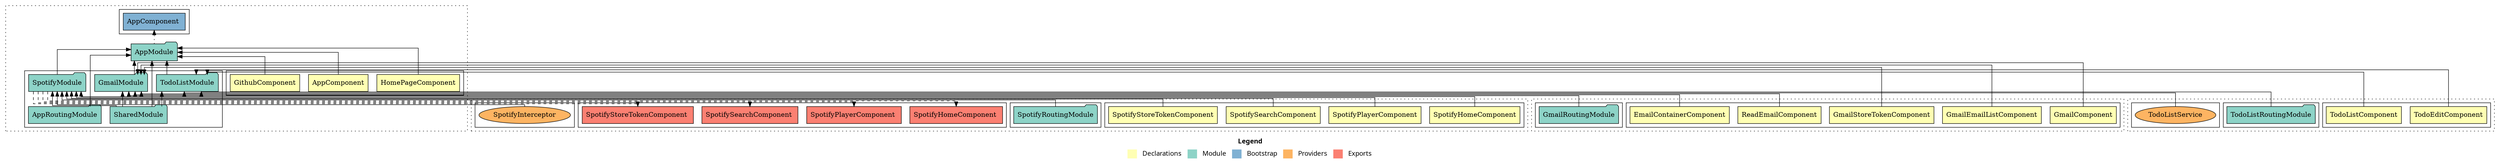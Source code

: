 digraph dependencies { node [shape="rect", style="filled", colorscheme=set312]; ranksep=0.4; compound=false; remincross=true; splines=true; splines=ortho; rankdir=LR; rankdir=TB; rankdir=BT; label=<<table BORDER="0"> <tr> <td colspan="5" align="center"><b>Legend</b></td> </tr> <tr> <td> <table BORDER="0"> <tr> <td bgcolor="#ffffb3" width="20"></td> <td>  Declarations</td> </tr> </table> </td> <td> <table BORDER="0"> <tr> <td bgcolor="#8dd3c7" width="20"></td> <td>  Module</td> </tr> </table> </td> <td> <table BORDER="0"> <tr> <td bgcolor="#80b1d3" width="20"></td> <td>  Bootstrap</td> </tr> </table> </td> <td> <table BORDER="0"> <tr> <td bgcolor="#fdb462" width="20"></td> <td>  Providers</td> </tr> </table> </td> <td> <table BORDER="0"> <tr> <td bgcolor="#fb8072" width="20"></td> <td>  Exports</td> </tr> </table> </td> </tr></table>>; ratio=compress; fontname="sans-serif";  subgraph "cluster_AppModule" { label=""; style="dotted";node [shape="folder", fillcolor=1]; subgraph cluster_AppModule_declarations { style="solid";node [style="filled", shape="rect"]; node [fillcolor=2]; "AppComponent"; node [fillcolor=2]; "GithubComponent"; node [fillcolor=2]; "HomePageComponent"; }  "AppComponent" -> "AppModule" [style="solid", lhead="cluster_AppModule" ltail="cluster_AppModule_declarations"]; subgraph "cluster_AppModule_AppComponent_providers" { style="solid";  }  "GithubComponent" -> "AppModule" [style="solid", lhead="cluster_AppModule" ltail="cluster_AppModule_declarations"]; subgraph "cluster_AppModule_GithubComponent_providers" { style="solid";  }  "HomePageComponent" -> "AppModule" [style="solid", lhead="cluster_AppModule" ltail="cluster_AppModule_declarations"]; subgraph "cluster_AppModule_HomePageComponent_providers" { style="solid";  }    subgraph cluster_AppModule_imports { style="solid"; node [style="filled", fillcolor=1, shape="rect"];    "AppRoutingModule" [label="AppRoutingModule", shape="folder"];    "GmailModule" [label="GmailModule", shape="folder"];    "SharedModule" [label="SharedModule", shape="folder"];    "SpotifyModule" [label="SpotifyModule", shape="folder"];    "TodoListModule" [label="TodoListModule", shape="folder"];   }    "AppRoutingModule" -> "AppModule" [lhead="cluster_AppModule", ltail="cluster_AppModule_imports"];    "GmailModule" -> "AppModule" [lhead="cluster_AppModule", ltail="cluster_AppModule_imports"];    "SharedModule" -> "AppModule" [lhead="cluster_AppModule", ltail="cluster_AppModule_imports"];    "SpotifyModule" -> "AppModule" [lhead="cluster_AppModule", ltail="cluster_AppModule_imports"];    "TodoListModule" -> "AppModule" [lhead="cluster_AppModule", ltail="cluster_AppModule_imports"];     subgraph cluster_AppModule_exports { style="solid";node [style="filled", fillcolor=4, shape="rect"];}    subgraph cluster_AppModule_bootstrap { style="solid"; node [style="filled", fillcolor=5, shape="rect"];  "AppComponent " [label="AppComponent ", shape="rect"]  }  "AppModule" -> "AppComponent " [style="dotted", lhead="cluster_AppModule_bootstrap" ltail="cluster_AppModule"];    subgraph cluster_AppModule_providers { style="solid"; node [style="filled", fillcolor=6, shape="rect"];   }     }  subgraph "cluster_AppRoutingModule" { label=""; style="dotted";node [shape="folder", fillcolor=1]; subgraph cluster_AppRoutingModule_declarations { style="solid";node [style="filled", shape="rect"]; }    subgraph cluster_AppRoutingModule_imports { style="solid"; node [style="filled", fillcolor=1, shape="rect"];   }     subgraph cluster_AppRoutingModule_exports { style="solid";node [style="filled", fillcolor=4, shape="rect"];}    subgraph cluster_AppRoutingModule_bootstrap { style="solid"; node [style="filled", fillcolor=5, shape="rect"];  }    subgraph cluster_AppRoutingModule_providers { style="solid"; node [style="filled", fillcolor=6, shape="rect"];   }     }  subgraph "cluster_GmailModule" { label=""; style="dotted";node [shape="folder", fillcolor=1]; subgraph cluster_GmailModule_declarations { style="solid";node [style="filled", shape="rect"]; node [fillcolor=2]; "EmailContainerComponent"; node [fillcolor=2]; "GmailComponent"; node [fillcolor=2]; "GmailEmailListComponent"; node [fillcolor=2]; "GmailStoreTokenComponent"; node [fillcolor=2]; "ReadEmailComponent"; }  "EmailContainerComponent" -> "GmailModule" [style="solid", lhead="cluster_GmailModule" ltail="cluster_GmailModule_declarations"]; subgraph "cluster_GmailModule_EmailContainerComponent_providers" { style="solid";  }  "GmailComponent" -> "GmailModule" [style="solid", lhead="cluster_GmailModule" ltail="cluster_GmailModule_declarations"]; subgraph "cluster_GmailModule_GmailComponent_providers" { style="solid";  }  "GmailEmailListComponent" -> "GmailModule" [style="solid", lhead="cluster_GmailModule" ltail="cluster_GmailModule_declarations"]; subgraph "cluster_GmailModule_GmailEmailListComponent_providers" { style="solid";  }  "GmailStoreTokenComponent" -> "GmailModule" [style="solid", lhead="cluster_GmailModule" ltail="cluster_GmailModule_declarations"]; subgraph "cluster_GmailModule_GmailStoreTokenComponent_providers" { style="solid";  }  "ReadEmailComponent" -> "GmailModule" [style="solid", lhead="cluster_GmailModule" ltail="cluster_GmailModule_declarations"]; subgraph "cluster_GmailModule_ReadEmailComponent_providers" { style="solid";  }    subgraph cluster_GmailModule_imports { style="solid"; node [style="filled", fillcolor=1, shape="rect"];    "GmailRoutingModule" [label="GmailRoutingModule", shape="folder"];    "SharedModule" [label="SharedModule", shape="folder"];   }    "GmailRoutingModule" -> "GmailModule" [lhead="cluster_GmailModule", ltail="cluster_GmailModule_imports"];    "SharedModule" -> "GmailModule" [lhead="cluster_GmailModule", ltail="cluster_GmailModule_imports"];     subgraph cluster_GmailModule_exports { style="solid";node [style="filled", fillcolor=4, shape="rect"];}    subgraph cluster_GmailModule_bootstrap { style="solid"; node [style="filled", fillcolor=5, shape="rect"];  }    subgraph cluster_GmailModule_providers { style="solid"; node [style="filled", fillcolor=6, shape="rect"];   }     }  subgraph "cluster_GmailRoutingModule" { label=""; style="dotted";node [shape="folder", fillcolor=1]; subgraph cluster_GmailRoutingModule_declarations { style="solid";node [style="filled", shape="rect"]; }    subgraph cluster_GmailRoutingModule_imports { style="solid"; node [style="filled", fillcolor=1, shape="rect"];   }     subgraph cluster_GmailRoutingModule_exports { style="solid";node [style="filled", fillcolor=4, shape="rect"];}    subgraph cluster_GmailRoutingModule_bootstrap { style="solid"; node [style="filled", fillcolor=5, shape="rect"];  }    subgraph cluster_GmailRoutingModule_providers { style="solid"; node [style="filled", fillcolor=6, shape="rect"];   }     }  subgraph "cluster_SharedModule" { label=""; style="dotted";node [shape="folder", fillcolor=1]; subgraph cluster_SharedModule_declarations { style="solid";node [style="filled", shape="rect"]; }    subgraph cluster_SharedModule_imports { style="solid"; node [style="filled", fillcolor=1, shape="rect"];   }     subgraph cluster_SharedModule_exports { style="solid";node [style="filled", fillcolor=4, shape="rect"];}    subgraph cluster_SharedModule_bootstrap { style="solid"; node [style="filled", fillcolor=5, shape="rect"];  }    subgraph cluster_SharedModule_providers { style="solid"; node [style="filled", fillcolor=6, shape="rect"];   }     }  subgraph "cluster_SpotifyModule" { label=""; style="dotted";node [shape="folder", fillcolor=1]; subgraph cluster_SpotifyModule_declarations { style="solid";node [style="filled", shape="rect"]; node [fillcolor=2]; "SpotifyHomeComponent"; node [fillcolor=2]; "SpotifyPlayerComponent"; node [fillcolor=2]; "SpotifySearchComponent"; node [fillcolor=2]; "SpotifyStoreTokenComponent"; }  "SpotifyHomeComponent" -> "SpotifyModule" [style="solid", lhead="cluster_SpotifyModule" ltail="cluster_SpotifyModule_declarations"]; subgraph "cluster_SpotifyModule_SpotifyHomeComponent_providers" { style="solid";  }  "SpotifyPlayerComponent" -> "SpotifyModule" [style="solid", lhead="cluster_SpotifyModule" ltail="cluster_SpotifyModule_declarations"]; subgraph "cluster_SpotifyModule_SpotifyPlayerComponent_providers" { style="solid";  }  "SpotifySearchComponent" -> "SpotifyModule" [style="solid", lhead="cluster_SpotifyModule" ltail="cluster_SpotifyModule_declarations"]; subgraph "cluster_SpotifyModule_SpotifySearchComponent_providers" { style="solid";  }  "SpotifyStoreTokenComponent" -> "SpotifyModule" [style="solid", lhead="cluster_SpotifyModule" ltail="cluster_SpotifyModule_declarations"]; subgraph "cluster_SpotifyModule_SpotifyStoreTokenComponent_providers" { style="solid";  }    subgraph cluster_SpotifyModule_imports { style="solid"; node [style="filled", fillcolor=1, shape="rect"];    "SharedModule" [label="SharedModule", shape="folder"];    "SpotifyRoutingModule" [label="SpotifyRoutingModule", shape="folder"];   }    "SharedModule" -> "SpotifyModule" [lhead="cluster_SpotifyModule", ltail="cluster_SpotifyModule_imports"];    "SpotifyRoutingModule" -> "SpotifyModule" [lhead="cluster_SpotifyModule", ltail="cluster_SpotifyModule_imports"];     subgraph cluster_SpotifyModule_exports { style="solid";node [style="filled", fillcolor=4, shape="rect"];"SpotifyHomeComponent " [label="SpotifyHomeComponent ", shape="rect"]"SpotifyPlayerComponent " [label="SpotifyPlayerComponent ", shape="rect"]"SpotifySearchComponent " [label="SpotifySearchComponent ", shape="rect"]"SpotifyStoreTokenComponent " [label="SpotifyStoreTokenComponent ", shape="rect"]}  "SpotifyModule" -> "SpotifyHomeComponent " [style="dashed", ltail="cluster_SpotifyModule" lhead="cluster_SpotifyModule_exports"];  "SpotifyModule" -> "SpotifyPlayerComponent " [style="dashed", ltail="cluster_SpotifyModule" lhead="cluster_SpotifyModule_exports"];  "SpotifyModule" -> "SpotifySearchComponent " [style="dashed", ltail="cluster_SpotifyModule" lhead="cluster_SpotifyModule_exports"];  "SpotifyModule" -> "SpotifyStoreTokenComponent " [style="dashed", ltail="cluster_SpotifyModule" lhead="cluster_SpotifyModule_exports"];    subgraph cluster_SpotifyModule_bootstrap { style="solid"; node [style="filled", fillcolor=5, shape="rect"];  }    subgraph cluster_SpotifyModule_providers { style="solid"; node [style="filled", fillcolor=6, shape="rect"];    "SpotifyInterceptor" [label="SpotifyInterceptor", shape="oval"];   }    "SpotifyInterceptor" -> "SpotifyModule" [lhead="cluster_SpotifyModule", ltail="cluster_SpotifyModule_providers"];     }  subgraph "cluster_SpotifyRoutingModule" { label=""; style="dotted";node [shape="folder", fillcolor=1]; subgraph cluster_SpotifyRoutingModule_declarations { style="solid";node [style="filled", shape="rect"]; }    subgraph cluster_SpotifyRoutingModule_imports { style="solid"; node [style="filled", fillcolor=1, shape="rect"];   }     subgraph cluster_SpotifyRoutingModule_exports { style="solid";node [style="filled", fillcolor=4, shape="rect"];}    subgraph cluster_SpotifyRoutingModule_bootstrap { style="solid"; node [style="filled", fillcolor=5, shape="rect"];  }    subgraph cluster_SpotifyRoutingModule_providers { style="solid"; node [style="filled", fillcolor=6, shape="rect"];   }     }  subgraph "cluster_TodoListModule" { label=""; style="dotted";node [shape="folder", fillcolor=1]; subgraph cluster_TodoListModule_declarations { style="solid";node [style="filled", shape="rect"]; node [fillcolor=2]; "TodoEditComponent"; node [fillcolor=2]; "TodoListComponent"; }  "TodoEditComponent" -> "TodoListModule" [style="solid", lhead="cluster_TodoListModule" ltail="cluster_TodoListModule_declarations"]; subgraph "cluster_TodoListModule_TodoEditComponent_providers" { style="solid";  }  "TodoListComponent" -> "TodoListModule" [style="solid", lhead="cluster_TodoListModule" ltail="cluster_TodoListModule_declarations"]; subgraph "cluster_TodoListModule_TodoListComponent_providers" { style="solid";  }    subgraph cluster_TodoListModule_imports { style="solid"; node [style="filled", fillcolor=1, shape="rect"];    "SharedModule" [label="SharedModule", shape="folder"];    "TodoListRoutingModule" [label="TodoListRoutingModule", shape="folder"];   }    "SharedModule" -> "TodoListModule" [lhead="cluster_TodoListModule", ltail="cluster_TodoListModule_imports"];    "TodoListRoutingModule" -> "TodoListModule" [lhead="cluster_TodoListModule", ltail="cluster_TodoListModule_imports"];     subgraph cluster_TodoListModule_exports { style="solid";node [style="filled", fillcolor=4, shape="rect"];}    subgraph cluster_TodoListModule_bootstrap { style="solid"; node [style="filled", fillcolor=5, shape="rect"];  }    subgraph cluster_TodoListModule_providers { style="solid"; node [style="filled", fillcolor=6, shape="rect"];    "TodoListService" [label="TodoListService", shape="oval"];   }    "TodoListService" -> "TodoListModule" [lhead="cluster_TodoListModule", ltail="cluster_TodoListModule_providers"];     }  subgraph "cluster_TodoListRoutingModule" { label=""; style="dotted";node [shape="folder", fillcolor=1]; subgraph cluster_TodoListRoutingModule_declarations { style="solid";node [style="filled", shape="rect"]; }    subgraph cluster_TodoListRoutingModule_imports { style="solid"; node [style="filled", fillcolor=1, shape="rect"];   }     subgraph cluster_TodoListRoutingModule_exports { style="solid";node [style="filled", fillcolor=4, shape="rect"];}    subgraph cluster_TodoListRoutingModule_bootstrap { style="solid"; node [style="filled", fillcolor=5, shape="rect"];  }    subgraph cluster_TodoListRoutingModule_providers { style="solid"; node [style="filled", fillcolor=6, shape="rect"];   }     }  }